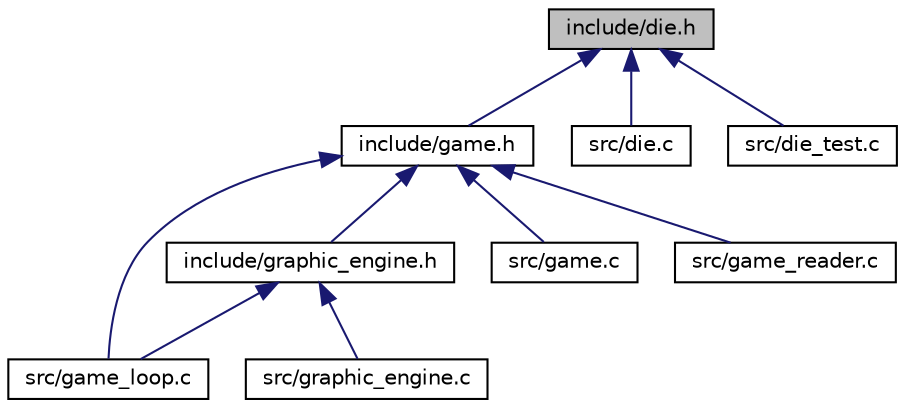 digraph "include/die.h"
{
 // LATEX_PDF_SIZE
  edge [fontname="Helvetica",fontsize="10",labelfontname="Helvetica",labelfontsize="10"];
  node [fontname="Helvetica",fontsize="10",shape=record];
  Node1 [label="include/die.h",height=0.2,width=0.4,color="black", fillcolor="grey75", style="filled", fontcolor="black",tooltip="Archivo cabecera del modulo die.h en el que se definen las funciones de die.c."];
  Node1 -> Node2 [dir="back",color="midnightblue",fontsize="10",style="solid"];
  Node2 [label="include/game.h",height=0.2,width=0.4,color="black", fillcolor="white", style="filled",URL="$game_8h.html",tooltip="Archivo cabecera de game.c contiene la estructura de datos game en la que se almacenan algunas caract..."];
  Node2 -> Node3 [dir="back",color="midnightblue",fontsize="10",style="solid"];
  Node3 [label="include/graphic_engine.h",height=0.2,width=0.4,color="black", fillcolor="white", style="filled",URL="$graphic__engine_8h.html",tooltip="Define un motor gráfico textual."];
  Node3 -> Node4 [dir="back",color="midnightblue",fontsize="10",style="solid"];
  Node4 [label="src/game_loop.c",height=0.2,width=0.4,color="black", fillcolor="white", style="filled",URL="$game__loop_8c.html",tooltip="Define el ciclo del juego."];
  Node3 -> Node5 [dir="back",color="midnightblue",fontsize="10",style="solid"];
  Node5 [label="src/graphic_engine.c",height=0.2,width=0.4,color="black", fillcolor="white", style="filled",URL="$graphic__engine_8c.html",tooltip="Define un motor gráfico textual."];
  Node2 -> Node6 [dir="back",color="midnightblue",fontsize="10",style="solid"];
  Node6 [label="src/game.c",height=0.2,width=0.4,color="black", fillcolor="white", style="filled",URL="$game_8c.html",tooltip="Implementa la interfaz del juego y todas las devoluciones de llamada asociadas para cada comando."];
  Node2 -> Node4 [dir="back",color="midnightblue",fontsize="10",style="solid"];
  Node2 -> Node7 [dir="back",color="midnightblue",fontsize="10",style="solid"];
  Node7 [label="src/game_reader.c",height=0.2,width=0.4,color="black", fillcolor="white", style="filled",URL="$game__reader_8c.html",tooltip="Implementa el inicio de juego y obtiene los valores iniciales de data.dat."];
  Node1 -> Node8 [dir="back",color="midnightblue",fontsize="10",style="solid"];
  Node8 [label="src/die.c",height=0.2,width=0.4,color="black", fillcolor="white", style="filled",URL="$die_8c.html",tooltip="Módulo para aplicar funcionalidad al dado."];
  Node1 -> Node9 [dir="back",color="midnightblue",fontsize="10",style="solid"];
  Node9 [label="src/die_test.c",height=0.2,width=0.4,color="black", fillcolor="white", style="filled",URL="$die__test_8c.html",tooltip="It tests die module."];
}
